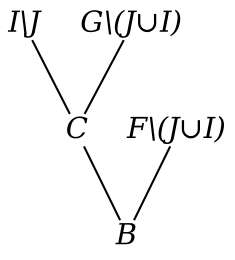 digraph BundleClosure__Taxonomy {
    rankdir = BT

    C [
        fontname = "Times-Italic",
        fontsize = 14,
        shape = plain,
        label = C
    ]

    "I\\J" [
        fontname = "Times-Italic",
        fontsize = 14,
        shape = plain,
        label = "I\\J"
    ]

    "G\\(J∪I)" [
        fontname = "Times-Italic",
        fontsize = 14,
        shape = plain,
        label = "G\\(J∪I)"
    ]

    B [
        fontname = "Times-Italic",
        fontsize = 14,
        shape = plain,
        label = B
    ]

    "F\\(J∪I)" [
        fontname = "Times-Italic",
        fontsize = 14,
        shape = plain,
        label = "F\\(J∪I)"
    ]

    C -> "I\\J" [
        arrowhead = none,
        fontsize = 8
    ]

    C -> "G\\(J∪I)" [
        arrowhead = none,
        fontsize = 8
    ]

    B -> C [
        arrowhead = none,
        fontsize = 8
    ]

    B -> "F\\(J∪I)" [
        arrowhead = none,
        fontsize = 8
    ]
}